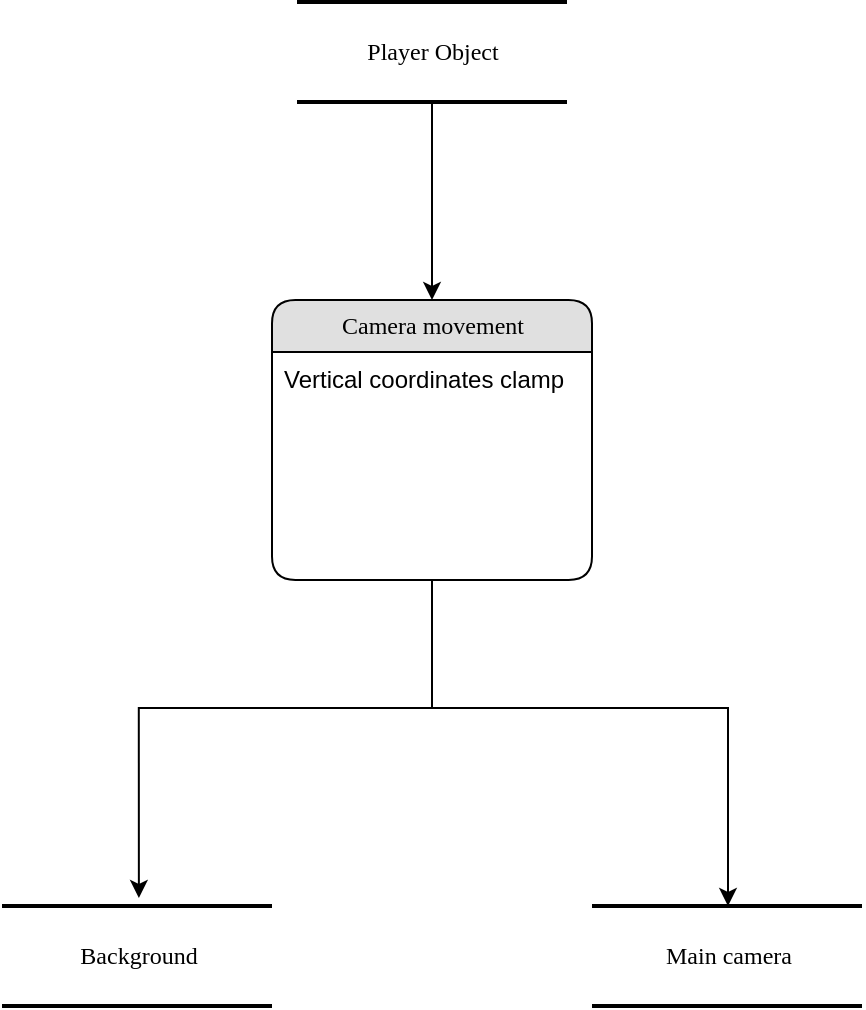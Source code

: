 <mxfile version="12.3.2" type="device" pages="1"><diagram name="Page-1" id="b520641d-4fe3-3701-9064-5fc419738815"><mxGraphModel dx="1088" dy="837" grid="0" gridSize="10" guides="1" tooltips="1" connect="1" arrows="1" fold="1" page="1" pageScale="1" pageWidth="1100" pageHeight="850" background="#ffffff" math="0" shadow="0"><root><mxCell id="0"/><mxCell id="1" parent="0"/><mxCell id="2debaab0fafb2da2-10" value="Background" style="html=1;rounded=0;shadow=0;comic=0;labelBackgroundColor=none;strokeWidth=2;fontFamily=Verdana;fontSize=12;align=center;shape=mxgraph.ios7ui.horLines;" parent="1" vertex="1"><mxGeometry x="295" y="581" width="135" height="50" as="geometry"/></mxCell><mxCell id="ZvTNVoLfvwz24SURxoeX-1" style="edgeStyle=orthogonalEdgeStyle;rounded=0;orthogonalLoop=1;jettySize=auto;html=1;entryX=0.507;entryY=-0.08;entryDx=0;entryDy=0;entryPerimeter=0;" edge="1" parent="1" source="21ea969265ad0168-18" target="2debaab0fafb2da2-10"><mxGeometry relative="1" as="geometry"><Array as="points"><mxPoint x="510" y="482"/><mxPoint x="363" y="482"/></Array></mxGeometry></mxCell><mxCell id="ZvTNVoLfvwz24SURxoeX-3" style="edgeStyle=orthogonalEdgeStyle;rounded=0;orthogonalLoop=1;jettySize=auto;html=1;exitX=0.5;exitY=1;exitDx=0;exitDy=0;" edge="1" parent="1" source="21ea969265ad0168-18" target="ZvTNVoLfvwz24SURxoeX-2"><mxGeometry relative="1" as="geometry"><Array as="points"><mxPoint x="510" y="482"/><mxPoint x="658" y="482"/></Array></mxGeometry></mxCell><mxCell id="21ea969265ad0168-18" value="Camera movement" style="swimlane;html=1;fontStyle=0;childLayout=stackLayout;horizontal=1;startSize=26;fillColor=#e0e0e0;horizontalStack=0;resizeParent=1;resizeLast=0;collapsible=1;marginBottom=0;swimlaneFillColor=#ffffff;align=center;rounded=1;shadow=0;comic=0;labelBackgroundColor=none;strokeWidth=1;fontFamily=Verdana;fontSize=12" parent="1" vertex="1"><mxGeometry x="430" y="278" width="160" height="140" as="geometry"/></mxCell><mxCell id="21ea969265ad0168-19" value="Vertical coordinates clamp" style="text;html=1;strokeColor=none;fillColor=none;spacingLeft=4;spacingRight=4;whiteSpace=wrap;overflow=hidden;rotatable=0;points=[[0,0.5],[1,0.5]];portConstraint=eastwest;" parent="21ea969265ad0168-18" vertex="1"><mxGeometry y="26" width="160" height="26" as="geometry"/></mxCell><mxCell id="ZvTNVoLfvwz24SURxoeX-2" value="Main camera" style="html=1;rounded=0;shadow=0;comic=0;labelBackgroundColor=none;strokeWidth=2;fontFamily=Verdana;fontSize=12;align=center;shape=mxgraph.ios7ui.horLines;" vertex="1" parent="1"><mxGeometry x="590" y="581" width="135" height="50" as="geometry"/></mxCell><mxCell id="ZvTNVoLfvwz24SURxoeX-6" style="edgeStyle=orthogonalEdgeStyle;rounded=0;orthogonalLoop=1;jettySize=auto;html=1;entryX=0.5;entryY=0;entryDx=0;entryDy=0;" edge="1" parent="1" source="ZvTNVoLfvwz24SURxoeX-5" target="21ea969265ad0168-18"><mxGeometry relative="1" as="geometry"/></mxCell><mxCell id="ZvTNVoLfvwz24SURxoeX-5" value="Player Object" style="html=1;rounded=0;shadow=0;comic=0;labelBackgroundColor=none;strokeWidth=2;fontFamily=Verdana;fontSize=12;align=center;shape=mxgraph.ios7ui.horLines;" vertex="1" parent="1"><mxGeometry x="442.5" y="129" width="135" height="50" as="geometry"/></mxCell></root></mxGraphModel></diagram></mxfile>